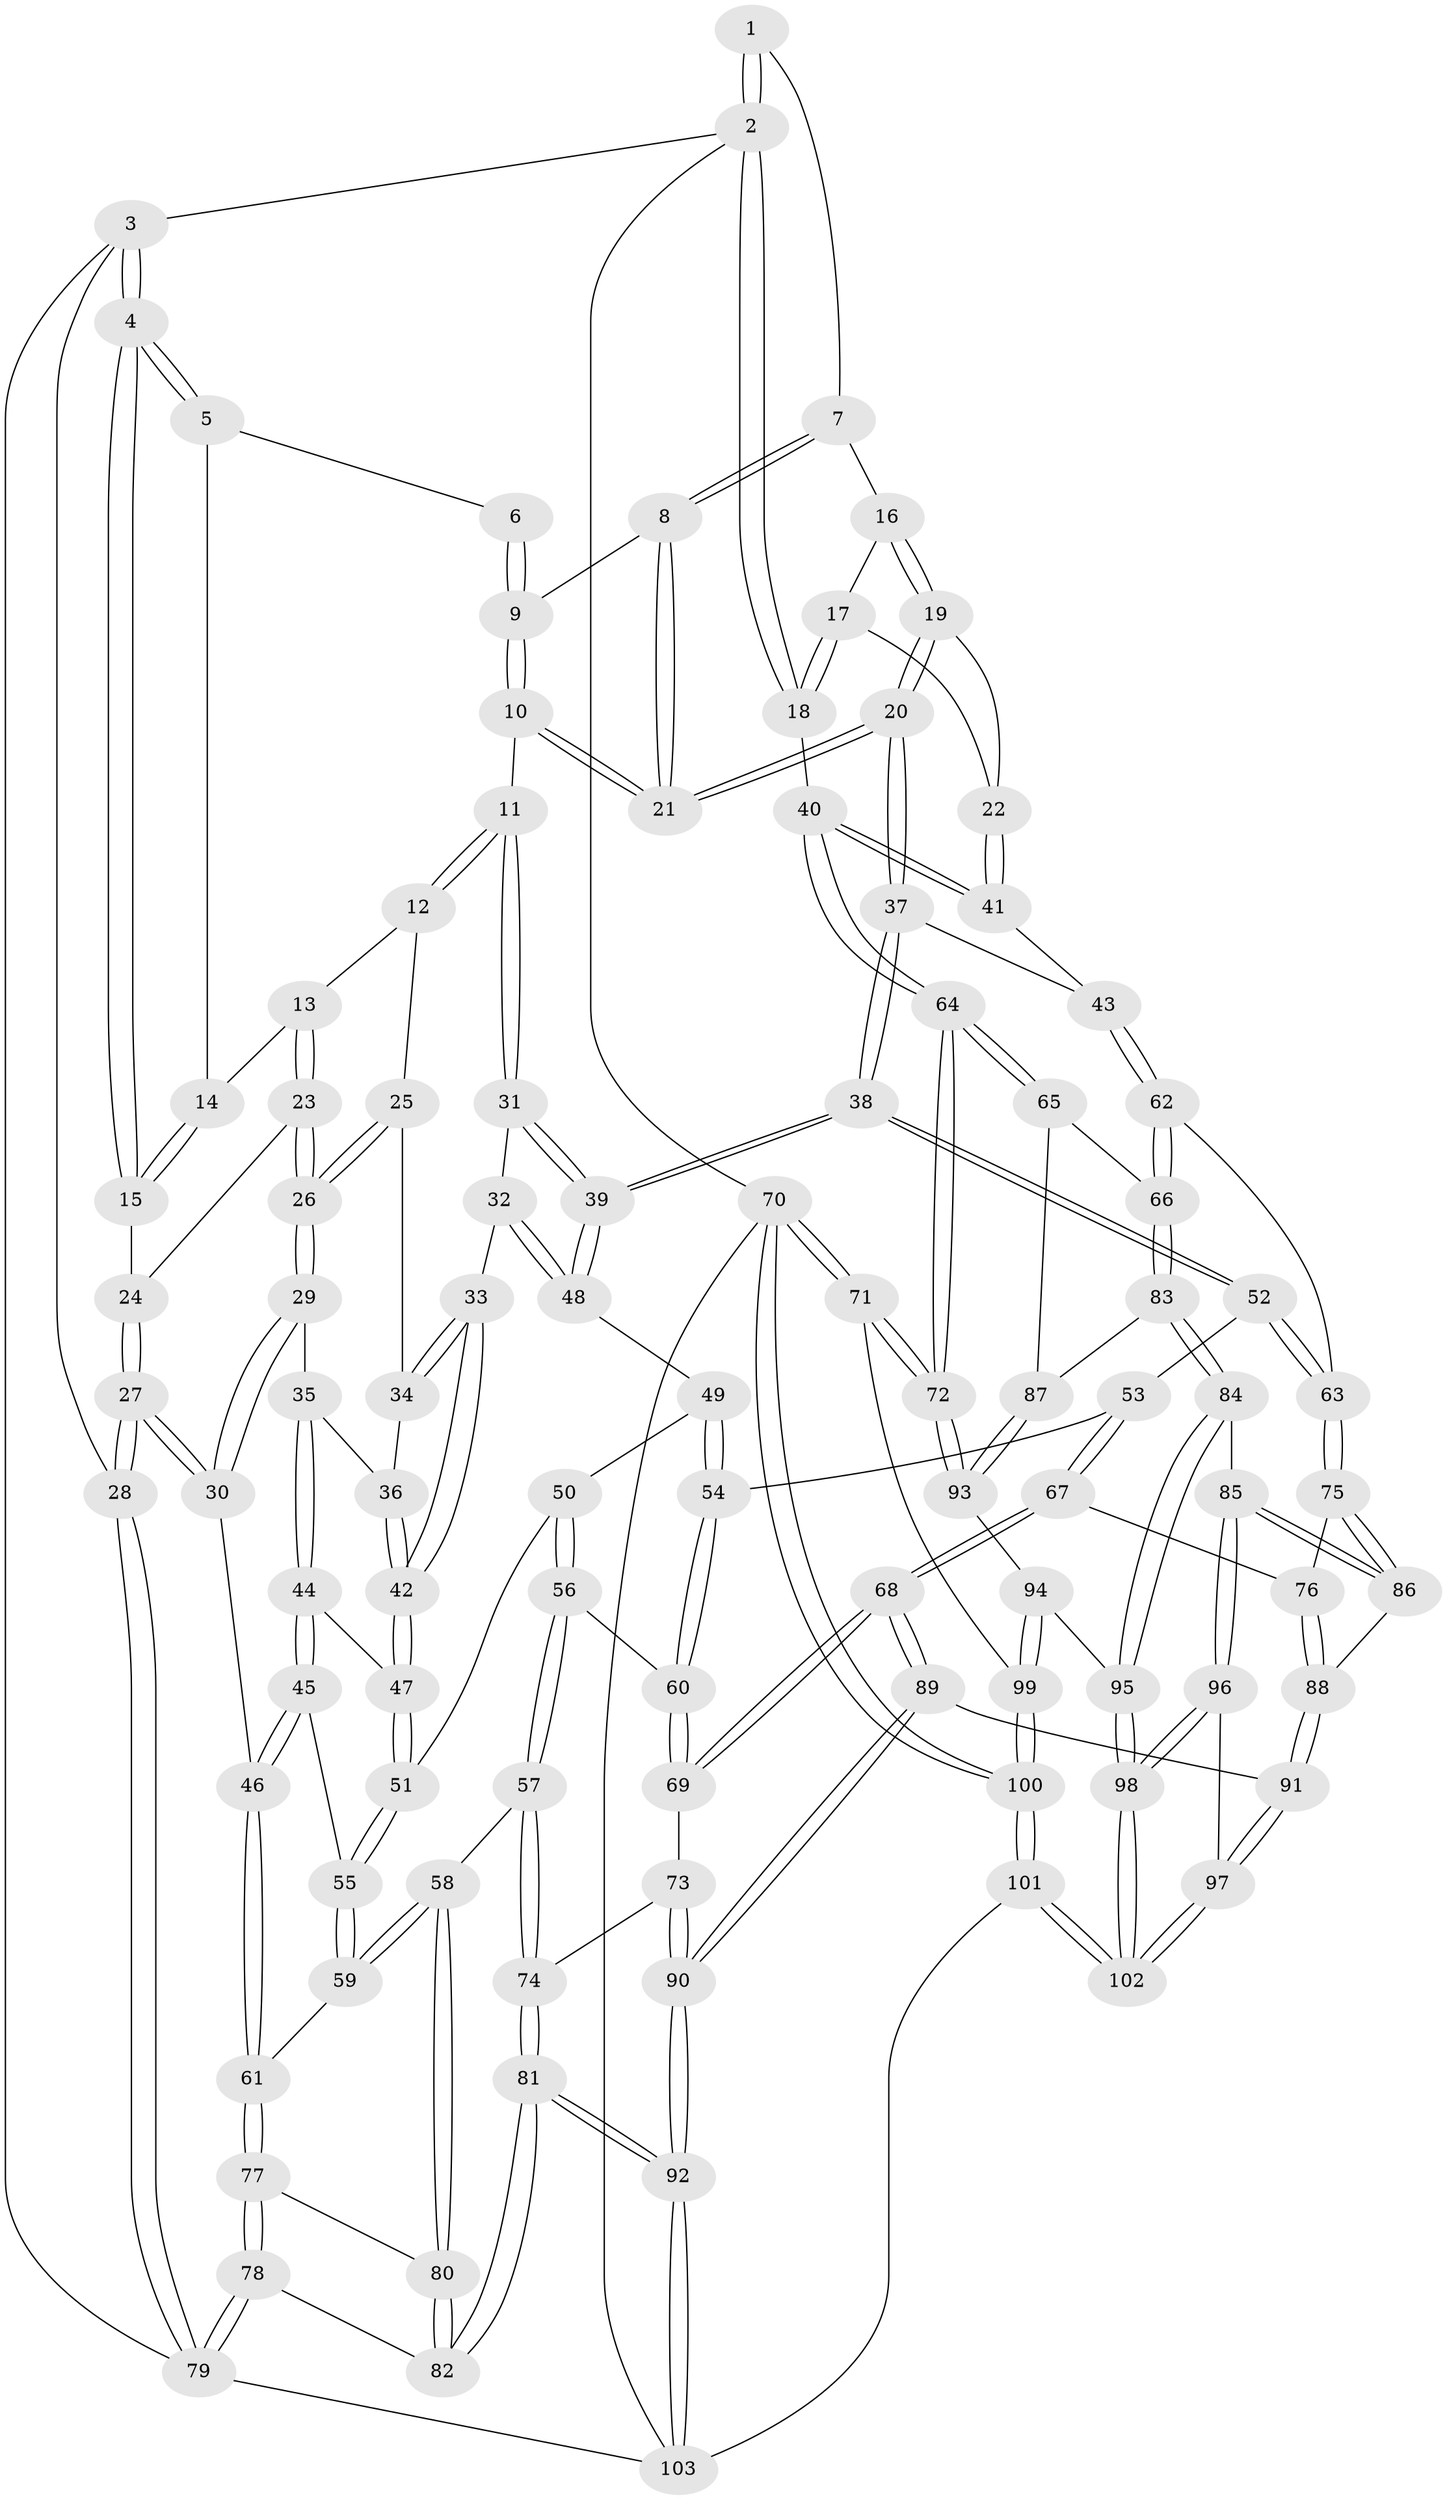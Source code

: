 // coarse degree distribution, {2: 0.03278688524590164, 3: 0.11475409836065574, 4: 0.2786885245901639, 5: 0.4098360655737705, 6: 0.13114754098360656, 7: 0.03278688524590164}
// Generated by graph-tools (version 1.1) at 2025/07/03/04/25 22:07:03]
// undirected, 103 vertices, 254 edges
graph export_dot {
graph [start="1"]
  node [color=gray90,style=filled];
  1 [pos="+0.772785274332629+0"];
  2 [pos="+1+0"];
  3 [pos="+0+0"];
  4 [pos="+0+0"];
  5 [pos="+0.42399263149368316+0"];
  6 [pos="+0.5072044844040755+0"];
  7 [pos="+0.793933532738435+0"];
  8 [pos="+0.6898392575110907+0.14774737414001168"];
  9 [pos="+0.5417127508641462+0"];
  10 [pos="+0.5320960180190473+0.18050061374497348"];
  11 [pos="+0.5169483943717349+0.1865295143017278"];
  12 [pos="+0.392033764559595+0.1375536632687801"];
  13 [pos="+0.3765513374315325+0.08650208153161405"];
  14 [pos="+0.37181464933549807+0"];
  15 [pos="+0.1623779539724106+0.09845722967896706"];
  16 [pos="+0.8346628296110576+0.010954874536156465"];
  17 [pos="+0.8922085137578553+0.06484912917694496"];
  18 [pos="+1+0.18699000909692035"];
  19 [pos="+0.8149035252742938+0.2354133518971376"];
  20 [pos="+0.7304976124457057+0.2842485051759965"];
  21 [pos="+0.6767517092039326+0.20347437992988654"];
  22 [pos="+0.8717511219380215+0.21677963959494106"];
  23 [pos="+0.17960031940118334+0.14008069878173215"];
  24 [pos="+0.17804508835366636+0.138224025511504"];
  25 [pos="+0.36486286963233894+0.17092535037493584"];
  26 [pos="+0.21253079474769346+0.2049757244310309"];
  27 [pos="+0+0.3534593294023113"];
  28 [pos="+0+0.3500937089050708"];
  29 [pos="+0.20967253987405998+0.2605556897024908"];
  30 [pos="+0+0.36004845276697606"];
  31 [pos="+0.4970452898740631+0.2422140717287539"];
  32 [pos="+0.4543595209560212+0.3081117115671666"];
  33 [pos="+0.4172699200984335+0.31102903134222976"];
  34 [pos="+0.36213920360050583+0.24504399625748763"];
  35 [pos="+0.2253082915582908+0.28315959245001876"];
  36 [pos="+0.324865327761991+0.26775646746372617"];
  37 [pos="+0.7292087864611158+0.3638261654484663"];
  38 [pos="+0.6547639219430976+0.4235076563439691"];
  39 [pos="+0.643076093840819+0.4191092186104757"];
  40 [pos="+1+0.262939645886502"];
  41 [pos="+1+0.2651904504831006"];
  42 [pos="+0.35353211404976953+0.36905262631119135"];
  43 [pos="+0.8314396786082003+0.42023004778902034"];
  44 [pos="+0.23156132245931732+0.3081585527148271"];
  45 [pos="+0.15699783546610804+0.43037124195757925"];
  46 [pos="+0+0.40900292420375023"];
  47 [pos="+0.3312742797312373+0.39860135135047375"];
  48 [pos="+0.5020895187558508+0.38553093820162365"];
  49 [pos="+0.4785410077479104+0.40720669719975305"];
  50 [pos="+0.3329076432438397+0.4130695761300444"];
  51 [pos="+0.3323389957828436+0.4122400515430846"];
  52 [pos="+0.6404143132362221+0.4707201100029796"];
  53 [pos="+0.5303985007471419+0.5273421186720796"];
  54 [pos="+0.4391087007272892+0.5164181515953433"];
  55 [pos="+0.1945503277503319+0.46579555745582724"];
  56 [pos="+0.35993346027475714+0.4937552497085025"];
  57 [pos="+0.24764966559260282+0.5996995888001733"];
  58 [pos="+0.22732083196930758+0.5903465620177949"];
  59 [pos="+0.21115747619484335+0.5751801343410017"];
  60 [pos="+0.4223162957505863+0.5228057268914958"];
  61 [pos="+0.10943592161855535+0.5753192588836687"];
  62 [pos="+0.8679210889437257+0.5146792562539039"];
  63 [pos="+0.673827145026691+0.6048411765696601"];
  64 [pos="+1+0.5626681746086397"];
  65 [pos="+1+0.5862791579652485"];
  66 [pos="+0.9132842585983058+0.5888426461550642"];
  67 [pos="+0.5176562663291312+0.6664611410437472"];
  68 [pos="+0.5118026807908947+0.6695862511367191"];
  69 [pos="+0.42165187223374245+0.6421330475890357"];
  70 [pos="+1+1"];
  71 [pos="+1+1"];
  72 [pos="+1+0.8344002008932307"];
  73 [pos="+0.38310498503075363+0.6641506861913564"];
  74 [pos="+0.28670525741179587+0.6662222114663628"];
  75 [pos="+0.6747457289302834+0.6189192398075758"];
  76 [pos="+0.5398332076799744+0.6661193059585416"];
  77 [pos="+0.051725825780952805+0.645454228035022"];
  78 [pos="+0+0.7418243963544083"];
  79 [pos="+0+0.7398003646865571"];
  80 [pos="+0.1315919635285879+0.6870594559057096"];
  81 [pos="+0.21466429727538963+0.900576908762312"];
  82 [pos="+0.18055624795283043+0.8789968035245871"];
  83 [pos="+0.8917159675893325+0.6195455363576579"];
  84 [pos="+0.79553412888522+0.7069595713588481"];
  85 [pos="+0.7729735844854329+0.7106267043326967"];
  86 [pos="+0.7286216891555641+0.6897168968626313"];
  87 [pos="+0.9660021457560545+0.7602270140643302"];
  88 [pos="+0.6224407116151613+0.7678177554526306"];
  89 [pos="+0.49263185191167647+0.8346636518918945"];
  90 [pos="+0.43614785520784327+0.8639515737852324"];
  91 [pos="+0.5806366618567428+0.8415876658368951"];
  92 [pos="+0.2824723858446605+1"];
  93 [pos="+0.9748268530226709+0.7964421585511413"];
  94 [pos="+0.9241753201349947+0.8157882455813978"];
  95 [pos="+0.8970560260862349+0.8105377869609652"];
  96 [pos="+0.7558163186496253+0.783571008296739"];
  97 [pos="+0.6260494571017216+0.8814063704226411"];
  98 [pos="+0.7911821800446419+0.9490718862744651"];
  99 [pos="+0.9322042923475357+0.8652470914878674"];
  100 [pos="+0.9702286122434541+1"];
  101 [pos="+0.7635248357965523+1"];
  102 [pos="+0.7556070148806977+1"];
  103 [pos="+0.2876564220688139+1"];
  1 -- 2;
  1 -- 2;
  1 -- 7;
  2 -- 3;
  2 -- 18;
  2 -- 18;
  2 -- 70;
  3 -- 4;
  3 -- 4;
  3 -- 28;
  3 -- 79;
  4 -- 5;
  4 -- 5;
  4 -- 15;
  4 -- 15;
  5 -- 6;
  5 -- 14;
  6 -- 9;
  6 -- 9;
  7 -- 8;
  7 -- 8;
  7 -- 16;
  8 -- 9;
  8 -- 21;
  8 -- 21;
  9 -- 10;
  9 -- 10;
  10 -- 11;
  10 -- 21;
  10 -- 21;
  11 -- 12;
  11 -- 12;
  11 -- 31;
  11 -- 31;
  12 -- 13;
  12 -- 25;
  13 -- 14;
  13 -- 23;
  13 -- 23;
  14 -- 15;
  14 -- 15;
  15 -- 24;
  16 -- 17;
  16 -- 19;
  16 -- 19;
  17 -- 18;
  17 -- 18;
  17 -- 22;
  18 -- 40;
  19 -- 20;
  19 -- 20;
  19 -- 22;
  20 -- 21;
  20 -- 21;
  20 -- 37;
  20 -- 37;
  22 -- 41;
  22 -- 41;
  23 -- 24;
  23 -- 26;
  23 -- 26;
  24 -- 27;
  24 -- 27;
  25 -- 26;
  25 -- 26;
  25 -- 34;
  26 -- 29;
  26 -- 29;
  27 -- 28;
  27 -- 28;
  27 -- 30;
  27 -- 30;
  28 -- 79;
  28 -- 79;
  29 -- 30;
  29 -- 30;
  29 -- 35;
  30 -- 46;
  31 -- 32;
  31 -- 39;
  31 -- 39;
  32 -- 33;
  32 -- 48;
  32 -- 48;
  33 -- 34;
  33 -- 34;
  33 -- 42;
  33 -- 42;
  34 -- 36;
  35 -- 36;
  35 -- 44;
  35 -- 44;
  36 -- 42;
  36 -- 42;
  37 -- 38;
  37 -- 38;
  37 -- 43;
  38 -- 39;
  38 -- 39;
  38 -- 52;
  38 -- 52;
  39 -- 48;
  39 -- 48;
  40 -- 41;
  40 -- 41;
  40 -- 64;
  40 -- 64;
  41 -- 43;
  42 -- 47;
  42 -- 47;
  43 -- 62;
  43 -- 62;
  44 -- 45;
  44 -- 45;
  44 -- 47;
  45 -- 46;
  45 -- 46;
  45 -- 55;
  46 -- 61;
  46 -- 61;
  47 -- 51;
  47 -- 51;
  48 -- 49;
  49 -- 50;
  49 -- 54;
  49 -- 54;
  50 -- 51;
  50 -- 56;
  50 -- 56;
  51 -- 55;
  51 -- 55;
  52 -- 53;
  52 -- 63;
  52 -- 63;
  53 -- 54;
  53 -- 67;
  53 -- 67;
  54 -- 60;
  54 -- 60;
  55 -- 59;
  55 -- 59;
  56 -- 57;
  56 -- 57;
  56 -- 60;
  57 -- 58;
  57 -- 74;
  57 -- 74;
  58 -- 59;
  58 -- 59;
  58 -- 80;
  58 -- 80;
  59 -- 61;
  60 -- 69;
  60 -- 69;
  61 -- 77;
  61 -- 77;
  62 -- 63;
  62 -- 66;
  62 -- 66;
  63 -- 75;
  63 -- 75;
  64 -- 65;
  64 -- 65;
  64 -- 72;
  64 -- 72;
  65 -- 66;
  65 -- 87;
  66 -- 83;
  66 -- 83;
  67 -- 68;
  67 -- 68;
  67 -- 76;
  68 -- 69;
  68 -- 69;
  68 -- 89;
  68 -- 89;
  69 -- 73;
  70 -- 71;
  70 -- 71;
  70 -- 100;
  70 -- 100;
  70 -- 103;
  71 -- 72;
  71 -- 72;
  71 -- 99;
  72 -- 93;
  72 -- 93;
  73 -- 74;
  73 -- 90;
  73 -- 90;
  74 -- 81;
  74 -- 81;
  75 -- 76;
  75 -- 86;
  75 -- 86;
  76 -- 88;
  76 -- 88;
  77 -- 78;
  77 -- 78;
  77 -- 80;
  78 -- 79;
  78 -- 79;
  78 -- 82;
  79 -- 103;
  80 -- 82;
  80 -- 82;
  81 -- 82;
  81 -- 82;
  81 -- 92;
  81 -- 92;
  83 -- 84;
  83 -- 84;
  83 -- 87;
  84 -- 85;
  84 -- 95;
  84 -- 95;
  85 -- 86;
  85 -- 86;
  85 -- 96;
  85 -- 96;
  86 -- 88;
  87 -- 93;
  87 -- 93;
  88 -- 91;
  88 -- 91;
  89 -- 90;
  89 -- 90;
  89 -- 91;
  90 -- 92;
  90 -- 92;
  91 -- 97;
  91 -- 97;
  92 -- 103;
  92 -- 103;
  93 -- 94;
  94 -- 95;
  94 -- 99;
  94 -- 99;
  95 -- 98;
  95 -- 98;
  96 -- 97;
  96 -- 98;
  96 -- 98;
  97 -- 102;
  97 -- 102;
  98 -- 102;
  98 -- 102;
  99 -- 100;
  99 -- 100;
  100 -- 101;
  100 -- 101;
  101 -- 102;
  101 -- 102;
  101 -- 103;
}
